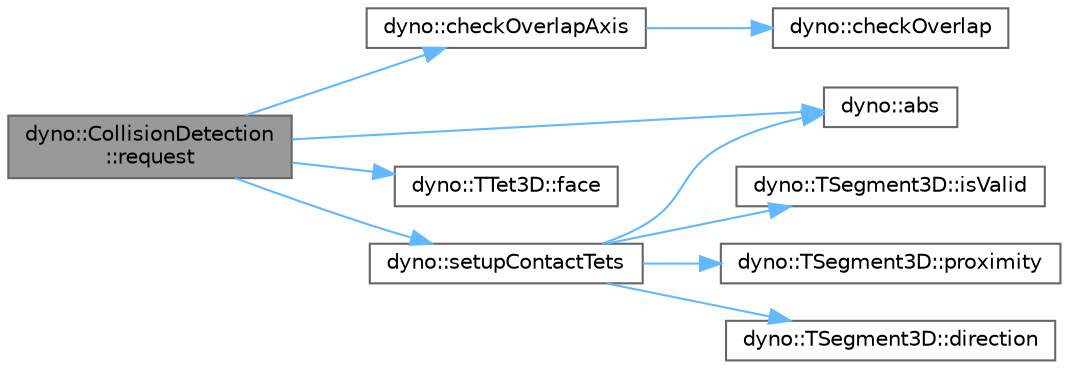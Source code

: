 digraph "dyno::CollisionDetection::request"
{
 // LATEX_PDF_SIZE
  bgcolor="transparent";
  edge [fontname=Helvetica,fontsize=10,labelfontname=Helvetica,labelfontsize=10];
  node [fontname=Helvetica,fontsize=10,shape=box,height=0.2,width=0.4];
  rankdir="LR";
  Node1 [id="Node000001",label="dyno::CollisionDetection\l::request",height=0.2,width=0.4,color="gray40", fillcolor="grey60", style="filled", fontcolor="black",tooltip=" "];
  Node1 -> Node2 [id="edge1_Node000001_Node000002",color="steelblue1",style="solid",tooltip=" "];
  Node2 [id="Node000002",label="dyno::abs",height=0.2,width=0.4,color="grey40", fillcolor="white", style="filled",URL="$namespacedyno.html#a611f1e43a5ee147f9c3f11d256378bbe",tooltip=" "];
  Node1 -> Node3 [id="edge2_Node000001_Node000003",color="steelblue1",style="solid",tooltip=" "];
  Node3 [id="Node000003",label="dyno::checkOverlapAxis",height=0.2,width=0.4,color="grey40", fillcolor="white", style="filled",URL="$namespacedyno.html#af99a1a612fd961b8b5af75e9e3ec4e71",tooltip=" "];
  Node3 -> Node4 [id="edge3_Node000003_Node000004",color="steelblue1",style="solid",tooltip=" "];
  Node4 [id="Node000004",label="dyno::checkOverlap",height=0.2,width=0.4,color="grey40", fillcolor="white", style="filled",URL="$namespacedyno.html#afbfdfed09c9e8aa9336a07036a4f014d",tooltip=" "];
  Node1 -> Node5 [id="edge4_Node000001_Node000005",color="steelblue1",style="solid",tooltip=" "];
  Node5 [id="Node000005",label="dyno::TTet3D::face",height=0.2,width=0.4,color="grey40", fillcolor="white", style="filled",URL="$classdyno_1_1_t_tet3_d.html#ad444f3c5f52ce9e1a37712f2f988d648",tooltip=" "];
  Node1 -> Node6 [id="edge5_Node000001_Node000006",color="steelblue1",style="solid",tooltip=" "];
  Node6 [id="Node000006",label="dyno::setupContactTets",height=0.2,width=0.4,color="grey40", fillcolor="white", style="filled",URL="$namespacedyno.html#a413a5f3589d794c44ddc415add45ff2d",tooltip=" "];
  Node6 -> Node2 [id="edge6_Node000006_Node000002",color="steelblue1",style="solid",tooltip=" "];
  Node6 -> Node7 [id="edge7_Node000006_Node000007",color="steelblue1",style="solid",tooltip=" "];
  Node7 [id="Node000007",label="dyno::TSegment3D::direction",height=0.2,width=0.4,color="grey40", fillcolor="white", style="filled",URL="$classdyno_1_1_t_segment3_d.html#a5d28bca2341ae46b866af585cca85ac1",tooltip=" "];
  Node6 -> Node8 [id="edge8_Node000006_Node000008",color="steelblue1",style="solid",tooltip=" "];
  Node8 [id="Node000008",label="dyno::TSegment3D::isValid",height=0.2,width=0.4,color="grey40", fillcolor="white", style="filled",URL="$classdyno_1_1_t_segment3_d.html#aae8487786e25151b4307ceab14043292",tooltip=" "];
  Node6 -> Node9 [id="edge9_Node000006_Node000009",color="steelblue1",style="solid",tooltip=" "];
  Node9 [id="Node000009",label="dyno::TSegment3D::proximity",height=0.2,width=0.4,color="grey40", fillcolor="white", style="filled",URL="$classdyno_1_1_t_segment3_d.html#a9950f5a017f87a177c07f049e3af26cd",tooltip=" "];
}
